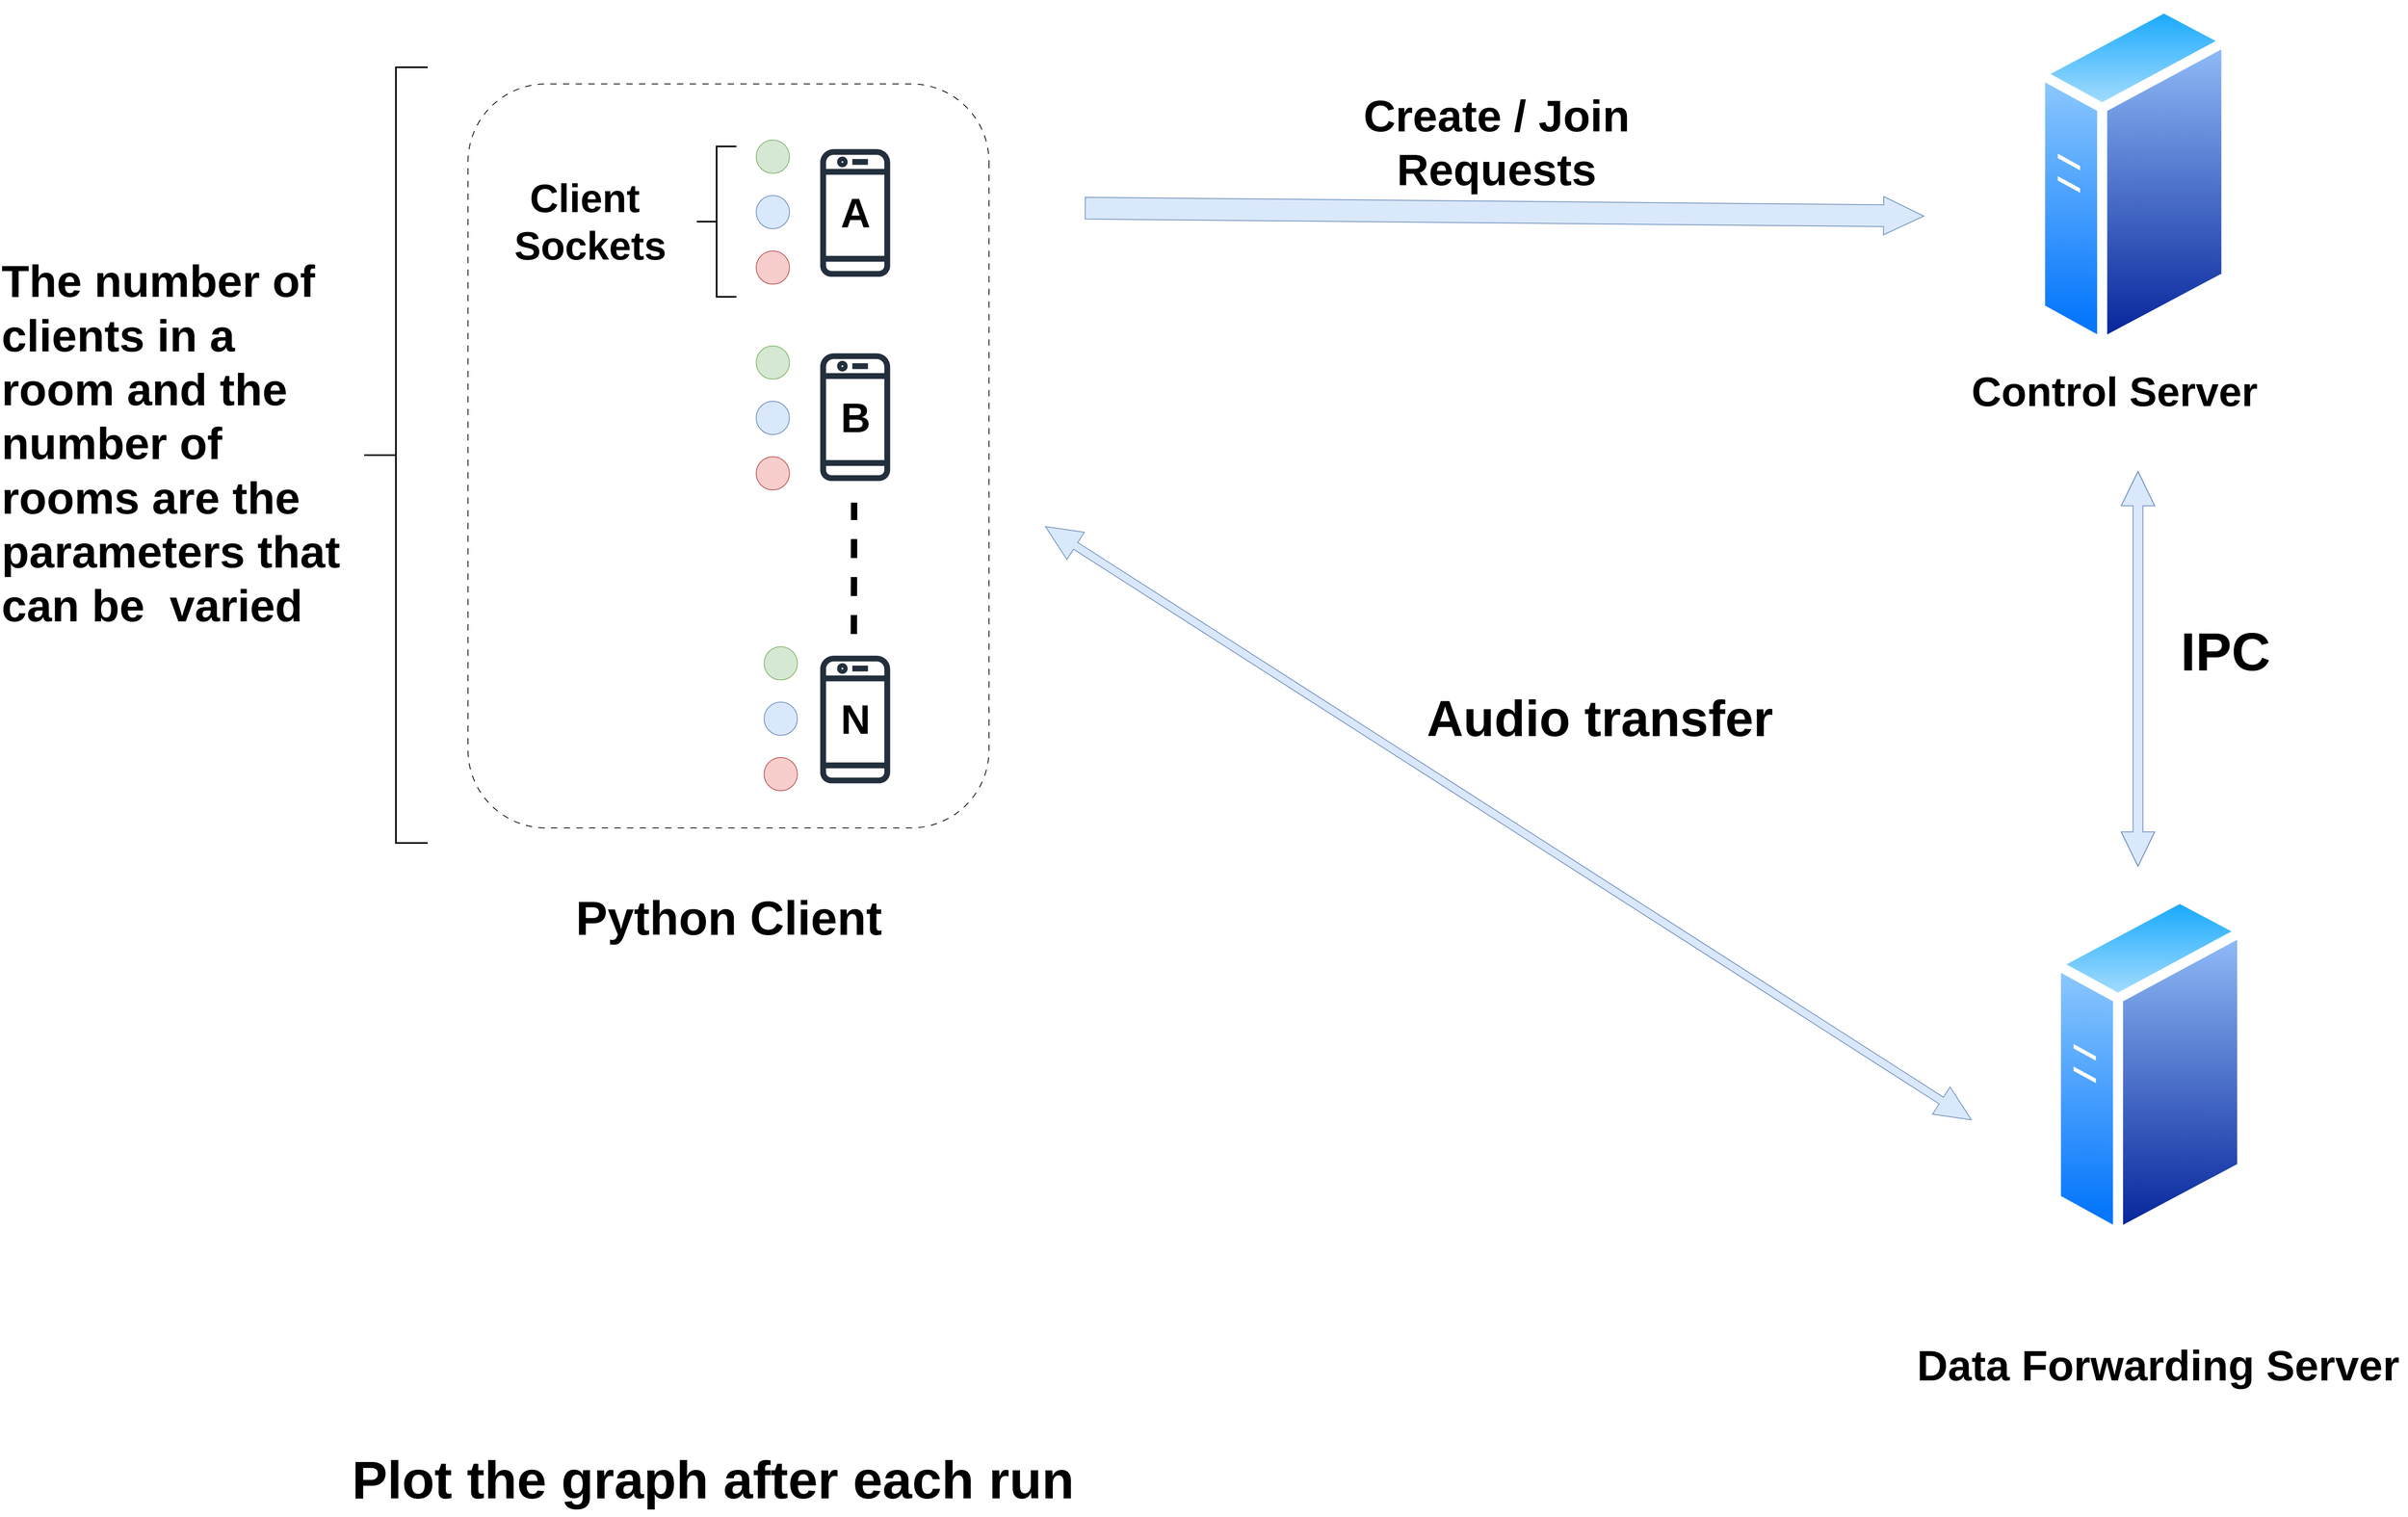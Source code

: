<mxfile version="24.0.7" type="device" pages="2">
  <diagram name="Page-1" id="WtRPoXdYB8Cu78h8snsF">
    <mxGraphModel dx="3176" dy="1968" grid="1" gridSize="10" guides="1" tooltips="1" connect="1" arrows="1" fold="1" page="1" pageScale="1" pageWidth="3300" pageHeight="2100" math="0" shadow="0">
      <root>
        <mxCell id="0" />
        <mxCell id="1" parent="0" />
        <mxCell id="7OeomMHjesy9zzySiSFK-1" value="" style="rounded=1;whiteSpace=wrap;html=1;rotation=90;dashed=1;dashPattern=8 8;" parent="1" vertex="1">
          <mxGeometry x="560" y="362" width="940" height="658" as="geometry" />
        </mxCell>
        <mxCell id="7OeomMHjesy9zzySiSFK-2" value="" style="sketch=0;outlineConnect=0;fontColor=#232F3E;gradientColor=none;fillColor=#232F3D;strokeColor=none;dashed=0;verticalLabelPosition=bottom;verticalAlign=top;align=center;html=1;fontSize=12;fontStyle=0;aspect=fixed;pointerEvents=1;shape=mxgraph.aws4.mobile_client;" parent="1" vertex="1">
          <mxGeometry x="1145.84" y="300" width="88.31" height="168" as="geometry" />
        </mxCell>
        <mxCell id="7OeomMHjesy9zzySiSFK-10" value="" style="ellipse;whiteSpace=wrap;html=1;aspect=fixed;fillColor=#f8cecc;strokeColor=#b85450;" parent="1" vertex="1">
          <mxGeometry x="1065" y="432" width="42" height="42" as="geometry" />
        </mxCell>
        <mxCell id="7OeomMHjesy9zzySiSFK-42" value="&lt;b&gt;&lt;font style=&quot;font-size: 52px;&quot;&gt;A&lt;/font&gt;&lt;/b&gt;" style="text;html=1;align=center;verticalAlign=middle;resizable=0;points=[];autosize=1;strokeColor=none;fillColor=none;" parent="1" vertex="1">
          <mxGeometry x="1160" y="344" width="60" height="80" as="geometry" />
        </mxCell>
        <mxCell id="7OeomMHjesy9zzySiSFK-46" value="&lt;font style=&quot;&quot;&gt;&lt;font style=&quot;font-size: 60px;&quot;&gt;&lt;b&gt;Python Client&lt;/b&gt;&lt;/font&gt;&lt;br&gt;&lt;/font&gt;" style="text;html=1;align=center;verticalAlign=middle;resizable=0;points=[];autosize=1;strokeColor=none;fillColor=none;" parent="1" vertex="1">
          <mxGeometry x="825" y="1230" width="410" height="90" as="geometry" />
        </mxCell>
        <mxCell id="7OeomMHjesy9zzySiSFK-47" value="" style="image;aspect=fixed;perimeter=ellipsePerimeter;html=1;align=center;shadow=0;dashed=0;spacingTop=3;image=img/lib/active_directory/generic_server.svg;" parent="1" vertex="1">
          <mxGeometry x="2700" y="1240" width="248" height="442.86" as="geometry" />
        </mxCell>
        <mxCell id="7OeomMHjesy9zzySiSFK-48" value="&lt;font style=&quot;&quot;&gt;&lt;b style=&quot;&quot;&gt;&lt;font style=&quot;font-size: 54px;&quot;&gt;Data Forwarding Server&lt;/font&gt;&lt;/b&gt;&lt;br&gt;&lt;/font&gt;" style="text;html=1;align=center;verticalAlign=middle;resizable=0;points=[];autosize=1;strokeColor=none;fillColor=none;" parent="1" vertex="1">
          <mxGeometry x="2520" y="1800" width="630" height="80" as="geometry" />
        </mxCell>
        <mxCell id="7OeomMHjesy9zzySiSFK-74" value="" style="strokeWidth=2;html=1;shape=mxgraph.flowchart.annotation_2;align=left;labelPosition=right;pointerEvents=1;rotation=0;" parent="1" vertex="1">
          <mxGeometry x="570" y="200" width="80" height="980" as="geometry" />
        </mxCell>
        <mxCell id="7OeomMHjesy9zzySiSFK-76" value="&lt;div style=&quot;&quot;&gt;&lt;font size=&quot;1&quot; style=&quot;&quot;&gt;&lt;b style=&quot;font-size: 57px;&quot;&gt;The number of clients in a room and the number of rooms are the parameters that can be&amp;nbsp; varied&lt;/b&gt;&lt;/font&gt;&lt;/div&gt;" style="text;html=1;align=left;verticalAlign=middle;whiteSpace=wrap;rounded=0;fontSize=20;" parent="1" vertex="1">
          <mxGeometry x="110" y="658" width="440" height="34" as="geometry" />
        </mxCell>
        <mxCell id="8bUGsMToVsrmqAZag_lK-1" value="" style="image;aspect=fixed;perimeter=ellipsePerimeter;html=1;align=center;shadow=0;dashed=0;spacingTop=3;image=img/lib/active_directory/generic_server.svg;" parent="1" vertex="1">
          <mxGeometry x="2680" y="115.14" width="248" height="442.86" as="geometry" />
        </mxCell>
        <mxCell id="8bUGsMToVsrmqAZag_lK-2" value="&lt;font style=&quot;&quot;&gt;&lt;font style=&quot;font-size: 52px;&quot;&gt;&lt;b&gt;Control Server&lt;/b&gt;&lt;/font&gt;&lt;br&gt;&lt;/font&gt;" style="text;html=1;align=center;verticalAlign=middle;resizable=0;points=[];autosize=1;strokeColor=none;fillColor=none;" parent="1" vertex="1">
          <mxGeometry x="2590" y="570.0" width="380" height="80" as="geometry" />
        </mxCell>
        <mxCell id="8bUGsMToVsrmqAZag_lK-3" value="" style="shape=flexArrow;endArrow=classic;html=1;rounded=0;width=27.5;endSize=16.575;fillColor=#dae8fc;strokeColor=#6c8ebf;" parent="1" edge="1">
          <mxGeometry width="50" height="50" relative="1" as="geometry">
            <mxPoint x="1480" y="378" as="sourcePoint" />
            <mxPoint x="2540" y="388" as="targetPoint" />
          </mxGeometry>
        </mxCell>
        <mxCell id="8bUGsMToVsrmqAZag_lK-4" value="" style="shape=flexArrow;endArrow=classic;startArrow=classic;html=1;rounded=0;width=12.5;startSize=14.175;startWidth=28.75;endWidth=28.75;endSize=14.175;fillColor=#dae8fc;strokeColor=#6c8ebf;" parent="1" edge="1">
          <mxGeometry width="100" height="100" relative="1" as="geometry">
            <mxPoint x="2810" y="710" as="sourcePoint" />
            <mxPoint x="2810" y="1210" as="targetPoint" />
            <Array as="points">
              <mxPoint x="2810" y="906" />
            </Array>
          </mxGeometry>
        </mxCell>
        <mxCell id="8bUGsMToVsrmqAZag_lK-6" value="&lt;font style=&quot;font-size: 56px;&quot;&gt;&lt;b&gt;Create / Join Requests&lt;/b&gt;&lt;/font&gt;" style="text;html=1;strokeColor=none;fillColor=none;align=center;verticalAlign=middle;whiteSpace=wrap;rounded=0;" parent="1" vertex="1">
          <mxGeometry x="1770" y="280" width="460" height="30" as="geometry" />
        </mxCell>
        <mxCell id="8bUGsMToVsrmqAZag_lK-7" value="&lt;font style=&quot;font-size: 68px;&quot;&gt;&lt;b&gt;IPC&lt;/b&gt;&lt;/font&gt;" style="text;html=1;align=center;verticalAlign=middle;resizable=0;points=[];autosize=1;strokeColor=none;fillColor=none;" parent="1" vertex="1">
          <mxGeometry x="2850" y="888" width="140" height="100" as="geometry" />
        </mxCell>
        <mxCell id="8bUGsMToVsrmqAZag_lK-8" value="" style="shape=image;html=1;verticalAlign=top;verticalLabelPosition=bottom;labelBackgroundColor=#ffffff;imageAspect=0;aspect=fixed;image=https://cdn0.iconfinder.com/data/icons/thin-line-icons-for-seo-and-development-1/64/Programming_Development_analysis-128.png" parent="1" vertex="1">
          <mxGeometry x="800" y="1500" width="460" height="460" as="geometry" />
        </mxCell>
        <mxCell id="8bUGsMToVsrmqAZag_lK-9" value="" style="shape=flexArrow;endArrow=classic;startArrow=classic;html=1;rounded=0;endWidth=30;endSize=14.7;startWidth=30;startSize=14.7;fillColor=#dae8fc;strokeColor=#6c8ebf;" parent="1" edge="1">
          <mxGeometry width="100" height="100" relative="1" as="geometry">
            <mxPoint x="1430" y="780" as="sourcePoint" />
            <mxPoint x="2600" y="1530" as="targetPoint" />
            <Array as="points" />
          </mxGeometry>
        </mxCell>
        <mxCell id="8bUGsMToVsrmqAZag_lK-10" value="&lt;font style=&quot;&quot;&gt;&lt;b style=&quot;&quot;&gt;&lt;font style=&quot;font-size: 64px;&quot;&gt;Audio transfer&lt;/font&gt;&lt;/b&gt;&lt;br&gt;&lt;/font&gt;" style="text;html=1;align=center;verticalAlign=middle;resizable=0;points=[];autosize=1;strokeColor=none;fillColor=none;" parent="1" vertex="1">
          <mxGeometry x="1900" y="978" width="460" height="90" as="geometry" />
        </mxCell>
        <mxCell id="8bUGsMToVsrmqAZag_lK-11" value="&lt;font style=&quot;font-size: 67px;&quot;&gt;&lt;b&gt;Plot the graph after each run&lt;/b&gt;&lt;/font&gt;" style="text;html=1;align=center;verticalAlign=middle;resizable=0;points=[];autosize=1;strokeColor=none;fillColor=none;" parent="1" vertex="1">
          <mxGeometry x="540" y="1940" width="940" height="90" as="geometry" />
        </mxCell>
        <mxCell id="ZdT4Io5s_0lF0psQiRW1-3" value="" style="sketch=0;outlineConnect=0;fontColor=#232F3E;gradientColor=none;fillColor=#232F3D;strokeColor=none;dashed=0;verticalLabelPosition=bottom;verticalAlign=top;align=center;html=1;fontSize=12;fontStyle=0;aspect=fixed;pointerEvents=1;shape=mxgraph.aws4.mobile_client;" parent="1" vertex="1">
          <mxGeometry x="1145.84" y="558" width="88.31" height="168" as="geometry" />
        </mxCell>
        <mxCell id="ZdT4Io5s_0lF0psQiRW1-4" value="&lt;b&gt;&lt;font style=&quot;font-size: 52px;&quot;&gt;B&lt;/font&gt;&lt;/b&gt;" style="text;html=1;align=center;verticalAlign=middle;resizable=0;points=[];autosize=1;strokeColor=none;fillColor=none;" parent="1" vertex="1">
          <mxGeometry x="1160" y="603" width="60" height="80" as="geometry" />
        </mxCell>
        <mxCell id="ZdT4Io5s_0lF0psQiRW1-5" value="" style="sketch=0;outlineConnect=0;fontColor=#232F3E;gradientColor=none;fillColor=#232F3D;strokeColor=none;dashed=0;verticalLabelPosition=bottom;verticalAlign=top;align=center;html=1;fontSize=12;fontStyle=0;aspect=fixed;pointerEvents=1;shape=mxgraph.aws4.mobile_client;" parent="1" vertex="1">
          <mxGeometry x="1145.84" y="940" width="88.31" height="168" as="geometry" />
        </mxCell>
        <mxCell id="ZdT4Io5s_0lF0psQiRW1-6" value="&lt;b&gt;&lt;font style=&quot;font-size: 52px;&quot;&gt;N&lt;/font&gt;&lt;/b&gt;" style="text;html=1;align=center;verticalAlign=middle;resizable=0;points=[];autosize=1;strokeColor=none;fillColor=none;" parent="1" vertex="1">
          <mxGeometry x="1160" y="984" width="60" height="80" as="geometry" />
        </mxCell>
        <mxCell id="ZdT4Io5s_0lF0psQiRW1-9" value="" style="ellipse;whiteSpace=wrap;html=1;aspect=fixed;fillColor=#d5e8d4;strokeColor=#82b366;" parent="1" vertex="1">
          <mxGeometry x="1065" y="292" width="42" height="42" as="geometry" />
        </mxCell>
        <mxCell id="ZdT4Io5s_0lF0psQiRW1-10" value="" style="ellipse;whiteSpace=wrap;html=1;aspect=fixed;fillColor=#dae8fc;strokeColor=#6c8ebf;" parent="1" vertex="1">
          <mxGeometry x="1065" y="362" width="42" height="42" as="geometry" />
        </mxCell>
        <mxCell id="ZdT4Io5s_0lF0psQiRW1-15" value="" style="ellipse;whiteSpace=wrap;html=1;aspect=fixed;fillColor=#f8cecc;strokeColor=#b85450;" parent="1" vertex="1">
          <mxGeometry x="1065" y="692" width="42" height="42" as="geometry" />
        </mxCell>
        <mxCell id="ZdT4Io5s_0lF0psQiRW1-16" value="" style="ellipse;whiteSpace=wrap;html=1;aspect=fixed;fillColor=#d5e8d4;strokeColor=#82b366;" parent="1" vertex="1">
          <mxGeometry x="1065" y="552" width="42" height="42" as="geometry" />
        </mxCell>
        <mxCell id="ZdT4Io5s_0lF0psQiRW1-17" value="" style="ellipse;whiteSpace=wrap;html=1;aspect=fixed;fillColor=#dae8fc;strokeColor=#6c8ebf;" parent="1" vertex="1">
          <mxGeometry x="1065" y="622" width="42" height="42" as="geometry" />
        </mxCell>
        <mxCell id="ZdT4Io5s_0lF0psQiRW1-18" value="" style="ellipse;whiteSpace=wrap;html=1;aspect=fixed;fillColor=#f8cecc;strokeColor=#b85450;" parent="1" vertex="1">
          <mxGeometry x="1075" y="1072" width="42" height="42" as="geometry" />
        </mxCell>
        <mxCell id="ZdT4Io5s_0lF0psQiRW1-19" value="" style="ellipse;whiteSpace=wrap;html=1;aspect=fixed;fillColor=#d5e8d4;strokeColor=#82b366;" parent="1" vertex="1">
          <mxGeometry x="1075" y="932" width="42" height="42" as="geometry" />
        </mxCell>
        <mxCell id="ZdT4Io5s_0lF0psQiRW1-20" value="" style="ellipse;whiteSpace=wrap;html=1;aspect=fixed;fillColor=#dae8fc;strokeColor=#6c8ebf;" parent="1" vertex="1">
          <mxGeometry x="1075" y="1002" width="42" height="42" as="geometry" />
        </mxCell>
        <mxCell id="ZdT4Io5s_0lF0psQiRW1-23" value="" style="strokeWidth=2;html=1;shape=mxgraph.flowchart.annotation_2;align=left;labelPosition=right;pointerEvents=1;" parent="1" vertex="1">
          <mxGeometry x="990" y="300" width="50" height="190" as="geometry" />
        </mxCell>
        <mxCell id="ZdT4Io5s_0lF0psQiRW1-24" value="&lt;span style=&quot;font-size: 50px;&quot;&gt;&lt;b&gt;Client&amp;nbsp;&lt;/b&gt;&lt;/span&gt;&lt;div&gt;&lt;span style=&quot;font-size: 50px;&quot;&gt;&lt;b&gt;Sockets&lt;/b&gt;&lt;/span&gt;&lt;/div&gt;" style="text;html=1;align=center;verticalAlign=middle;resizable=0;points=[];autosize=1;strokeColor=none;fillColor=none;" parent="1" vertex="1">
          <mxGeometry x="745" y="330" width="220" height="130" as="geometry" />
        </mxCell>
        <mxCell id="ZdT4Io5s_0lF0psQiRW1-25" value="" style="endArrow=none;dashed=1;html=1;rounded=0;strokeWidth=8;" parent="1" edge="1">
          <mxGeometry width="50" height="50" relative="1" as="geometry">
            <mxPoint x="1188.33" y="916" as="sourcePoint" />
            <mxPoint x="1188.66" y="750" as="targetPoint" />
          </mxGeometry>
        </mxCell>
      </root>
    </mxGraphModel>
  </diagram>
  <diagram id="Taqc4TGG3Ts3ynHMNU9L" name="Page-2">
    <mxGraphModel dx="5456" dy="3172" grid="1" gridSize="10" guides="1" tooltips="1" connect="1" arrows="1" fold="1" page="1" pageScale="1" pageWidth="4400" pageHeight="4681" math="0" shadow="0">
      <root>
        <mxCell id="0" />
        <mxCell id="1" parent="0" />
        <mxCell id="UoHqMMg7sfBH9pSA1bAm-20" value="" style="image;points=[];aspect=fixed;html=1;align=center;shadow=0;dashed=0;image=img/lib/allied_telesis/computer_and_terminals/Personal_Computer_with_Server.svg;" vertex="1" parent="1">
          <mxGeometry x="1770" y="350" width="242.4" height="242.4" as="geometry" />
        </mxCell>
        <mxCell id="UoHqMMg7sfBH9pSA1bAm-21" value="" style="image;points=[];aspect=fixed;html=1;align=center;shadow=0;dashed=0;image=img/lib/allied_telesis/computer_and_terminals/Personal_Computer_with_Server.svg;" vertex="1" parent="1">
          <mxGeometry x="1770" y="870" width="242.4" height="242.4" as="geometry" />
        </mxCell>
        <mxCell id="UoHqMMg7sfBH9pSA1bAm-22" value="" style="image;points=[];aspect=fixed;html=1;align=center;shadow=0;dashed=0;image=img/lib/allied_telesis/computer_and_terminals/Personal_Computer_with_Server.svg;" vertex="1" parent="1">
          <mxGeometry x="1770" y="1680" width="242.4" height="242.4" as="geometry" />
        </mxCell>
        <mxCell id="UoHqMMg7sfBH9pSA1bAm-23" value="" style="endArrow=none;dashed=1;html=1;dashPattern=1 3;strokeWidth=12;rounded=0;" edge="1" parent="1">
          <mxGeometry width="50" height="50" relative="1" as="geometry">
            <mxPoint x="1910" y="1610" as="sourcePoint" />
            <mxPoint x="1910" y="1170" as="targetPoint" />
          </mxGeometry>
        </mxCell>
        <mxCell id="UoHqMMg7sfBH9pSA1bAm-25" value="&lt;font style=&quot;font-size: 49px;&quot;&gt;&lt;b style=&quot;&quot;&gt;IP : 10.129.131.120&lt;/b&gt;&lt;/font&gt;&lt;div style=&quot;font-size: 49px;&quot;&gt;&lt;br&gt;&lt;/div&gt;" style="text;html=1;align=center;verticalAlign=middle;whiteSpace=wrap;rounded=0;fontSize=19;" vertex="1" parent="1">
          <mxGeometry x="1195" y="350" width="560" height="380" as="geometry" />
        </mxCell>
        <mxCell id="UoHqMMg7sfBH9pSA1bAm-26" value="&lt;font style=&quot;font-size: 49px;&quot;&gt;&lt;b style=&quot;&quot;&gt;IP : 10.129.131.121&lt;/b&gt;&lt;/font&gt;&lt;div style=&quot;font-size: 49px;&quot;&gt;&lt;br&gt;&lt;/div&gt;" style="text;html=1;align=center;verticalAlign=middle;whiteSpace=wrap;rounded=0;fontSize=15;" vertex="1" parent="1">
          <mxGeometry x="1195" y="875" width="560" height="380" as="geometry" />
        </mxCell>
        <mxCell id="UoHqMMg7sfBH9pSA1bAm-27" value="&lt;font style=&quot;font-size: 51px;&quot;&gt;&lt;b style=&quot;&quot;&gt;IP : 10.129.131.130&lt;/b&gt;&lt;/font&gt;&lt;div style=&quot;font-size: 51px;&quot;&gt;&lt;br&gt;&lt;/div&gt;" style="text;html=1;align=center;verticalAlign=middle;whiteSpace=wrap;rounded=0;" vertex="1" parent="1">
          <mxGeometry x="1195" y="1810" width="560" height="120" as="geometry" />
        </mxCell>
        <mxCell id="UoHqMMg7sfBH9pSA1bAm-33" value="&lt;b&gt;Machine 1&lt;/b&gt;" style="text;html=1;align=center;verticalAlign=middle;resizable=0;points=[];autosize=1;strokeColor=none;fillColor=none;fontSize=50;" vertex="1" parent="1">
          <mxGeometry x="1360" y="400" width="230" height="70" as="geometry" />
        </mxCell>
        <mxCell id="UoHqMMg7sfBH9pSA1bAm-34" value="&lt;b&gt;Machine 2&lt;/b&gt;" style="text;html=1;align=center;verticalAlign=middle;resizable=0;points=[];autosize=1;strokeColor=none;fillColor=none;fontSize=54;" vertex="1" parent="1">
          <mxGeometry x="1360" y="920" width="230" height="70" as="geometry" />
        </mxCell>
        <mxCell id="UoHqMMg7sfBH9pSA1bAm-35" value="&lt;b&gt;&lt;font style=&quot;font-size: 52px;&quot;&gt;Machine N&lt;/font&gt;&lt;/b&gt;" style="text;html=1;align=center;verticalAlign=middle;resizable=0;points=[];autosize=1;strokeColor=none;fillColor=none;fontSize=43;" vertex="1" parent="1">
          <mxGeometry x="1340" y="1735" width="280" height="80" as="geometry" />
        </mxCell>
        <mxCell id="pvk0UwoPeuOl0px_2eja-3" value="" style="shape=ext;double=1;whiteSpace=wrap;html=1;aspect=fixed;" vertex="1" parent="1">
          <mxGeometry x="2340" y="373.6" width="218.8" height="218.8" as="geometry" />
        </mxCell>
        <mxCell id="pvk0UwoPeuOl0px_2eja-4" value="" style="endArrow=none;html=1;rounded=0;strokeWidth=4;" edge="1" parent="1">
          <mxGeometry width="50" height="50" relative="1" as="geometry">
            <mxPoint x="2558.8" y="420" as="sourcePoint" />
            <mxPoint x="2710" y="320" as="targetPoint" />
          </mxGeometry>
        </mxCell>
        <mxCell id="pvk0UwoPeuOl0px_2eja-5" value="" style="endArrow=none;html=1;rounded=0;strokeWidth=4;" edge="1" parent="1">
          <mxGeometry width="50" height="50" relative="1" as="geometry">
            <mxPoint x="2558.8" y="450" as="sourcePoint" />
            <mxPoint x="2729" y="450" as="targetPoint" />
          </mxGeometry>
        </mxCell>
        <mxCell id="pvk0UwoPeuOl0px_2eja-6" value="" style="endArrow=none;html=1;rounded=0;strokeWidth=4;" edge="1" parent="1">
          <mxGeometry width="50" height="50" relative="1" as="geometry">
            <mxPoint x="2558.8" y="510" as="sourcePoint" />
            <mxPoint x="2729" y="510" as="targetPoint" />
          </mxGeometry>
        </mxCell>
        <mxCell id="pvk0UwoPeuOl0px_2eja-7" value="" style="endArrow=none;html=1;rounded=0;strokeWidth=4;" edge="1" parent="1">
          <mxGeometry width="50" height="50" relative="1" as="geometry">
            <mxPoint x="2558.8" y="550" as="sourcePoint" />
            <mxPoint x="2710" y="640" as="targetPoint" />
          </mxGeometry>
        </mxCell>
        <mxCell id="pvk0UwoPeuOl0px_2eja-8" value="" style="rounded=1;whiteSpace=wrap;html=1;strokeWidth=3;" vertex="1" parent="1">
          <mxGeometry x="2710" y="280" width="61.2" height="70" as="geometry" />
        </mxCell>
        <mxCell id="pvk0UwoPeuOl0px_2eja-9" value="" style="rounded=1;whiteSpace=wrap;html=1;strokeWidth=3;" vertex="1" parent="1">
          <mxGeometry x="2720" y="410" width="61.2" height="70" as="geometry" />
        </mxCell>
        <mxCell id="pvk0UwoPeuOl0px_2eja-10" value="" style="rounded=1;whiteSpace=wrap;html=1;strokeWidth=3;" vertex="1" parent="1">
          <mxGeometry x="2720" y="500" width="61.2" height="70" as="geometry" />
        </mxCell>
        <mxCell id="pvk0UwoPeuOl0px_2eja-11" value="" style="rounded=1;whiteSpace=wrap;html=1;strokeWidth=3;" vertex="1" parent="1">
          <mxGeometry x="2710" y="620" width="61.2" height="70" as="geometry" />
        </mxCell>
        <mxCell id="pvk0UwoPeuOl0px_2eja-12" value="" style="shape=ext;double=1;whiteSpace=wrap;html=1;aspect=fixed;" vertex="1" parent="1">
          <mxGeometry x="2940" y="373.6" width="218.8" height="218.8" as="geometry" />
        </mxCell>
        <mxCell id="pvk0UwoPeuOl0px_2eja-13" value="" style="endArrow=none;html=1;rounded=0;strokeWidth=4;" edge="1" parent="1">
          <mxGeometry width="50" height="50" relative="1" as="geometry">
            <mxPoint x="3158.8" y="420" as="sourcePoint" />
            <mxPoint x="3310" y="320" as="targetPoint" />
          </mxGeometry>
        </mxCell>
        <mxCell id="pvk0UwoPeuOl0px_2eja-14" value="" style="endArrow=none;html=1;rounded=0;strokeWidth=4;" edge="1" parent="1">
          <mxGeometry width="50" height="50" relative="1" as="geometry">
            <mxPoint x="3158.8" y="450" as="sourcePoint" />
            <mxPoint x="3329" y="450" as="targetPoint" />
          </mxGeometry>
        </mxCell>
        <mxCell id="pvk0UwoPeuOl0px_2eja-15" value="" style="endArrow=none;html=1;rounded=0;strokeWidth=4;" edge="1" parent="1">
          <mxGeometry width="50" height="50" relative="1" as="geometry">
            <mxPoint x="3158.8" y="510" as="sourcePoint" />
            <mxPoint x="3329" y="510" as="targetPoint" />
          </mxGeometry>
        </mxCell>
        <mxCell id="pvk0UwoPeuOl0px_2eja-16" value="" style="endArrow=none;html=1;rounded=0;strokeWidth=4;" edge="1" parent="1">
          <mxGeometry width="50" height="50" relative="1" as="geometry">
            <mxPoint x="3158.8" y="550" as="sourcePoint" />
            <mxPoint x="3310" y="640" as="targetPoint" />
          </mxGeometry>
        </mxCell>
        <mxCell id="pvk0UwoPeuOl0px_2eja-17" value="" style="rounded=1;whiteSpace=wrap;html=1;strokeWidth=3;" vertex="1" parent="1">
          <mxGeometry x="3310" y="280" width="61.2" height="70" as="geometry" />
        </mxCell>
        <mxCell id="pvk0UwoPeuOl0px_2eja-18" value="" style="rounded=1;whiteSpace=wrap;html=1;strokeWidth=3;" vertex="1" parent="1">
          <mxGeometry x="3320" y="410" width="61.2" height="70" as="geometry" />
        </mxCell>
        <mxCell id="pvk0UwoPeuOl0px_2eja-19" value="" style="rounded=1;whiteSpace=wrap;html=1;strokeWidth=3;" vertex="1" parent="1">
          <mxGeometry x="3320" y="500" width="61.2" height="70" as="geometry" />
        </mxCell>
        <mxCell id="pvk0UwoPeuOl0px_2eja-20" value="" style="rounded=1;whiteSpace=wrap;html=1;strokeWidth=3;" vertex="1" parent="1">
          <mxGeometry x="3310" y="620" width="61.2" height="70" as="geometry" />
        </mxCell>
        <mxCell id="pvk0UwoPeuOl0px_2eja-21" value="" style="shape=ext;double=1;whiteSpace=wrap;html=1;aspect=fixed;" vertex="1" parent="1">
          <mxGeometry x="3570" y="383.6" width="218.8" height="218.8" as="geometry" />
        </mxCell>
        <mxCell id="pvk0UwoPeuOl0px_2eja-22" value="" style="endArrow=none;html=1;rounded=0;strokeWidth=4;" edge="1" parent="1">
          <mxGeometry width="50" height="50" relative="1" as="geometry">
            <mxPoint x="3788.8" y="430" as="sourcePoint" />
            <mxPoint x="3940" y="330" as="targetPoint" />
          </mxGeometry>
        </mxCell>
        <mxCell id="pvk0UwoPeuOl0px_2eja-23" value="" style="endArrow=none;html=1;rounded=0;strokeWidth=4;" edge="1" parent="1">
          <mxGeometry width="50" height="50" relative="1" as="geometry">
            <mxPoint x="3788.8" y="460" as="sourcePoint" />
            <mxPoint x="3959" y="460" as="targetPoint" />
          </mxGeometry>
        </mxCell>
        <mxCell id="pvk0UwoPeuOl0px_2eja-24" value="" style="endArrow=none;html=1;rounded=0;strokeWidth=4;" edge="1" parent="1">
          <mxGeometry width="50" height="50" relative="1" as="geometry">
            <mxPoint x="3788.8" y="520" as="sourcePoint" />
            <mxPoint x="3959" y="520" as="targetPoint" />
          </mxGeometry>
        </mxCell>
        <mxCell id="pvk0UwoPeuOl0px_2eja-25" value="" style="endArrow=none;html=1;rounded=0;strokeWidth=4;" edge="1" parent="1">
          <mxGeometry width="50" height="50" relative="1" as="geometry">
            <mxPoint x="3788.8" y="560" as="sourcePoint" />
            <mxPoint x="3940" y="650" as="targetPoint" />
          </mxGeometry>
        </mxCell>
        <mxCell id="pvk0UwoPeuOl0px_2eja-26" value="" style="rounded=1;whiteSpace=wrap;html=1;strokeWidth=3;" vertex="1" parent="1">
          <mxGeometry x="3940" y="290" width="61.2" height="70" as="geometry" />
        </mxCell>
        <mxCell id="pvk0UwoPeuOl0px_2eja-27" value="" style="rounded=1;whiteSpace=wrap;html=1;strokeWidth=3;" vertex="1" parent="1">
          <mxGeometry x="3950" y="420" width="61.2" height="70" as="geometry" />
        </mxCell>
        <mxCell id="pvk0UwoPeuOl0px_2eja-28" value="" style="rounded=1;whiteSpace=wrap;html=1;strokeWidth=3;" vertex="1" parent="1">
          <mxGeometry x="3950" y="510" width="61.2" height="70" as="geometry" />
        </mxCell>
        <mxCell id="pvk0UwoPeuOl0px_2eja-29" value="" style="rounded=1;whiteSpace=wrap;html=1;strokeWidth=3;" vertex="1" parent="1">
          <mxGeometry x="3940" y="630" width="61.2" height="70" as="geometry" />
        </mxCell>
        <mxCell id="pvk0UwoPeuOl0px_2eja-30" value="&lt;b&gt;&lt;font style=&quot;font-size: 51px;&quot;&gt;Room 1&lt;/font&gt;&lt;/b&gt;" style="text;html=1;align=center;verticalAlign=middle;resizable=0;points=[];autosize=1;strokeColor=none;fillColor=none;fontSize=45;" vertex="1" parent="1">
          <mxGeometry x="2345" y="448" width="210" height="70" as="geometry" />
        </mxCell>
        <mxCell id="pvk0UwoPeuOl0px_2eja-31" value="&lt;b&gt;&lt;font style=&quot;font-size: 53px;&quot;&gt;Room 2&lt;/font&gt;&lt;/b&gt;" style="text;html=1;align=center;verticalAlign=middle;resizable=0;points=[];autosize=1;strokeColor=none;fillColor=none;fontSize=46;" vertex="1" parent="1">
          <mxGeometry x="2940" y="453" width="220" height="80" as="geometry" />
        </mxCell>
        <mxCell id="pvk0UwoPeuOl0px_2eja-32" value="&lt;b&gt;&lt;font style=&quot;font-size: 54px;&quot;&gt;Room n&lt;/font&gt;&lt;/b&gt;" style="text;html=1;align=center;verticalAlign=middle;resizable=0;points=[];autosize=1;strokeColor=none;fillColor=none;fontSize=47;" vertex="1" parent="1">
          <mxGeometry x="3570" y="453" width="220" height="80" as="geometry" />
        </mxCell>
        <mxCell id="pvk0UwoPeuOl0px_2eja-33" value="" style="ellipse;whiteSpace=wrap;html=1;fillColor=none;dashed=1;strokeWidth=3;" vertex="1" parent="1">
          <mxGeometry x="3871.2" y="198" width="198.8" height="570" as="geometry" />
        </mxCell>
        <mxCell id="pvk0UwoPeuOl0px_2eja-34" value="&lt;b&gt;&lt;font style=&quot;font-size: 57px;&quot;&gt;Clients in each room&lt;/font&gt;&lt;/b&gt;" style="text;html=1;align=center;verticalAlign=middle;whiteSpace=wrap;rounded=0;fontSize=52;" vertex="1" parent="1">
          <mxGeometry x="3690" y="90" width="630.6" height="30" as="geometry" />
        </mxCell>
        <mxCell id="pvk0UwoPeuOl0px_2eja-35" style="edgeStyle=orthogonalEdgeStyle;rounded=0;orthogonalLoop=1;jettySize=auto;html=1;exitX=0.5;exitY=0;exitDx=0;exitDy=0;entryX=0.5;entryY=1;entryDx=0;entryDy=0;" edge="1" parent="1" source="pvk0UwoPeuOl0px_2eja-34" target="pvk0UwoPeuOl0px_2eja-34">
          <mxGeometry relative="1" as="geometry" />
        </mxCell>
        <mxCell id="pvk0UwoPeuOl0px_2eja-36" value="" style="shape=ext;double=1;whiteSpace=wrap;html=1;aspect=fixed;" vertex="1" parent="1">
          <mxGeometry x="2330" y="903.6" width="218.8" height="218.8" as="geometry" />
        </mxCell>
        <mxCell id="pvk0UwoPeuOl0px_2eja-37" value="" style="endArrow=none;html=1;rounded=0;strokeWidth=4;" edge="1" parent="1">
          <mxGeometry width="50" height="50" relative="1" as="geometry">
            <mxPoint x="2548.8" y="950" as="sourcePoint" />
            <mxPoint x="2700" y="850" as="targetPoint" />
          </mxGeometry>
        </mxCell>
        <mxCell id="pvk0UwoPeuOl0px_2eja-38" value="" style="endArrow=none;html=1;rounded=0;strokeWidth=4;" edge="1" parent="1">
          <mxGeometry width="50" height="50" relative="1" as="geometry">
            <mxPoint x="2548.8" y="980" as="sourcePoint" />
            <mxPoint x="2719" y="980" as="targetPoint" />
          </mxGeometry>
        </mxCell>
        <mxCell id="pvk0UwoPeuOl0px_2eja-39" value="" style="endArrow=none;html=1;rounded=0;strokeWidth=4;" edge="1" parent="1">
          <mxGeometry width="50" height="50" relative="1" as="geometry">
            <mxPoint x="2548.8" y="1040" as="sourcePoint" />
            <mxPoint x="2719" y="1040" as="targetPoint" />
          </mxGeometry>
        </mxCell>
        <mxCell id="pvk0UwoPeuOl0px_2eja-40" value="" style="endArrow=none;html=1;rounded=0;strokeWidth=4;" edge="1" parent="1">
          <mxGeometry width="50" height="50" relative="1" as="geometry">
            <mxPoint x="2548.8" y="1080" as="sourcePoint" />
            <mxPoint x="2700" y="1170" as="targetPoint" />
          </mxGeometry>
        </mxCell>
        <mxCell id="pvk0UwoPeuOl0px_2eja-41" value="" style="rounded=1;whiteSpace=wrap;html=1;strokeWidth=3;" vertex="1" parent="1">
          <mxGeometry x="2700" y="810" width="61.2" height="70" as="geometry" />
        </mxCell>
        <mxCell id="pvk0UwoPeuOl0px_2eja-42" value="" style="rounded=1;whiteSpace=wrap;html=1;strokeWidth=3;" vertex="1" parent="1">
          <mxGeometry x="2710" y="940" width="61.2" height="70" as="geometry" />
        </mxCell>
        <mxCell id="pvk0UwoPeuOl0px_2eja-43" value="" style="rounded=1;whiteSpace=wrap;html=1;strokeWidth=3;" vertex="1" parent="1">
          <mxGeometry x="2710" y="1030" width="61.2" height="70" as="geometry" />
        </mxCell>
        <mxCell id="pvk0UwoPeuOl0px_2eja-44" value="" style="rounded=1;whiteSpace=wrap;html=1;strokeWidth=3;" vertex="1" parent="1">
          <mxGeometry x="2700" y="1150" width="61.2" height="70" as="geometry" />
        </mxCell>
        <mxCell id="pvk0UwoPeuOl0px_2eja-45" value="&lt;b&gt;&lt;font style=&quot;font-size: 54px;&quot;&gt;Room 1&lt;/font&gt;&lt;/b&gt;" style="text;html=1;align=center;verticalAlign=middle;resizable=0;points=[];autosize=1;strokeColor=none;fillColor=none;fontSize=45;" vertex="1" parent="1">
          <mxGeometry x="2330" y="973" width="220" height="80" as="geometry" />
        </mxCell>
        <mxCell id="pvk0UwoPeuOl0px_2eja-46" value="" style="shape=ext;double=1;whiteSpace=wrap;html=1;aspect=fixed;" vertex="1" parent="1">
          <mxGeometry x="2330" y="1693.6" width="218.8" height="218.8" as="geometry" />
        </mxCell>
        <mxCell id="pvk0UwoPeuOl0px_2eja-47" value="" style="endArrow=none;html=1;rounded=0;strokeWidth=4;" edge="1" parent="1">
          <mxGeometry width="50" height="50" relative="1" as="geometry">
            <mxPoint x="2548.8" y="1740" as="sourcePoint" />
            <mxPoint x="2700" y="1640" as="targetPoint" />
          </mxGeometry>
        </mxCell>
        <mxCell id="pvk0UwoPeuOl0px_2eja-48" value="" style="endArrow=none;html=1;rounded=0;strokeWidth=4;" edge="1" parent="1">
          <mxGeometry width="50" height="50" relative="1" as="geometry">
            <mxPoint x="2548.8" y="1770" as="sourcePoint" />
            <mxPoint x="2719" y="1770" as="targetPoint" />
          </mxGeometry>
        </mxCell>
        <mxCell id="pvk0UwoPeuOl0px_2eja-49" value="" style="endArrow=none;html=1;rounded=0;strokeWidth=4;" edge="1" parent="1">
          <mxGeometry width="50" height="50" relative="1" as="geometry">
            <mxPoint x="2548.8" y="1830" as="sourcePoint" />
            <mxPoint x="2719" y="1830" as="targetPoint" />
          </mxGeometry>
        </mxCell>
        <mxCell id="pvk0UwoPeuOl0px_2eja-50" value="" style="endArrow=none;html=1;rounded=0;strokeWidth=4;" edge="1" parent="1">
          <mxGeometry width="50" height="50" relative="1" as="geometry">
            <mxPoint x="2548.8" y="1870" as="sourcePoint" />
            <mxPoint x="2700" y="1960" as="targetPoint" />
          </mxGeometry>
        </mxCell>
        <mxCell id="pvk0UwoPeuOl0px_2eja-51" value="" style="rounded=1;whiteSpace=wrap;html=1;strokeWidth=3;" vertex="1" parent="1">
          <mxGeometry x="2700" y="1600" width="61.2" height="70" as="geometry" />
        </mxCell>
        <mxCell id="pvk0UwoPeuOl0px_2eja-52" value="" style="rounded=1;whiteSpace=wrap;html=1;strokeWidth=3;" vertex="1" parent="1">
          <mxGeometry x="2710" y="1730" width="61.2" height="70" as="geometry" />
        </mxCell>
        <mxCell id="pvk0UwoPeuOl0px_2eja-53" value="" style="rounded=1;whiteSpace=wrap;html=1;strokeWidth=3;" vertex="1" parent="1">
          <mxGeometry x="2710" y="1820" width="61.2" height="70" as="geometry" />
        </mxCell>
        <mxCell id="pvk0UwoPeuOl0px_2eja-54" value="" style="rounded=1;whiteSpace=wrap;html=1;strokeWidth=3;" vertex="1" parent="1">
          <mxGeometry x="2700" y="1940" width="61.2" height="70" as="geometry" />
        </mxCell>
        <mxCell id="pvk0UwoPeuOl0px_2eja-55" value="&lt;b&gt;&lt;font style=&quot;font-size: 55px;&quot;&gt;Room 1&lt;/font&gt;&lt;/b&gt;" style="text;html=1;align=center;verticalAlign=middle;resizable=0;points=[];autosize=1;strokeColor=none;fillColor=none;fontSize=45;" vertex="1" parent="1">
          <mxGeometry x="2325" y="1763" width="230" height="80" as="geometry" />
        </mxCell>
        <mxCell id="pvk0UwoPeuOl0px_2eja-56" value="" style="endArrow=none;dashed=1;html=1;dashPattern=1 3;strokeWidth=9;rounded=0;" edge="1" parent="1">
          <mxGeometry width="50" height="50" relative="1" as="geometry">
            <mxPoint x="2880" y="1011.75" as="sourcePoint" />
            <mxPoint x="3900" y="1011.75" as="targetPoint" />
          </mxGeometry>
        </mxCell>
        <mxCell id="pvk0UwoPeuOl0px_2eja-57" value="" style="endArrow=none;dashed=1;html=1;dashPattern=1 3;strokeWidth=9;rounded=0;" edge="1" parent="1">
          <mxGeometry width="50" height="50" relative="1" as="geometry">
            <mxPoint x="2880" y="1801.75" as="sourcePoint" />
            <mxPoint x="3900" y="1801.75" as="targetPoint" />
          </mxGeometry>
        </mxCell>
        <mxCell id="pvk0UwoPeuOl0px_2eja-59" value="" style="strokeWidth=6;html=1;shape=mxgraph.flowchart.annotation_2;align=left;labelPosition=right;pointerEvents=1;strokeColor=#000000;" vertex="1" parent="1">
          <mxGeometry x="1050" y="300" width="130" height="1580" as="geometry" />
        </mxCell>
        <mxCell id="pvk0UwoPeuOl0px_2eja-60" value="&lt;div style=&quot;font-size: 53px;&quot;&gt;&lt;div style=&quot;&quot;&gt;&lt;b&gt;The number of machines can be&amp;nbsp;&lt;/b&gt;&lt;/div&gt;&lt;div style=&quot;&quot;&gt;&lt;b&gt;increased in progressive runs&lt;/b&gt;&lt;/div&gt;&lt;/div&gt;" style="text;html=1;align=center;verticalAlign=middle;resizable=0;points=[];autosize=1;strokeColor=none;fillColor=none;fontSize=56;" vertex="1" parent="1">
          <mxGeometry x="215" y="1020" width="850" height="140" as="geometry" />
        </mxCell>
        <mxCell id="pvk0UwoPeuOl0px_2eja-61" value="" style="endArrow=classic;html=1;rounded=0;exitX=0.5;exitY=0;exitDx=0;exitDy=0;strokeWidth=8;" edge="1" parent="1" source="pvk0UwoPeuOl0px_2eja-33">
          <mxGeometry width="50" height="50" relative="1" as="geometry">
            <mxPoint x="4070" y="380" as="sourcePoint" />
            <mxPoint x="3971" y="130" as="targetPoint" />
          </mxGeometry>
        </mxCell>
      </root>
    </mxGraphModel>
  </diagram>
</mxfile>
